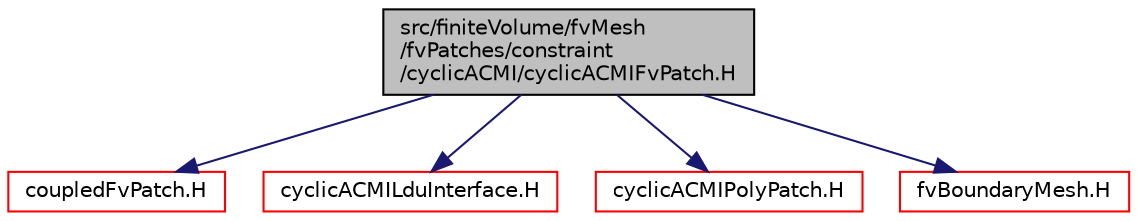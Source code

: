 digraph "src/finiteVolume/fvMesh/fvPatches/constraint/cyclicACMI/cyclicACMIFvPatch.H"
{
  bgcolor="transparent";
  edge [fontname="Helvetica",fontsize="10",labelfontname="Helvetica",labelfontsize="10"];
  node [fontname="Helvetica",fontsize="10",shape=record];
  Node0 [label="src/finiteVolume/fvMesh\l/fvPatches/constraint\l/cyclicACMI/cyclicACMIFvPatch.H",height=0.2,width=0.4,color="black", fillcolor="grey75", style="filled", fontcolor="black"];
  Node0 -> Node1 [color="midnightblue",fontsize="10",style="solid",fontname="Helvetica"];
  Node1 [label="coupledFvPatch.H",height=0.2,width=0.4,color="red",URL="$a03752.html"];
  Node0 -> Node178 [color="midnightblue",fontsize="10",style="solid",fontname="Helvetica"];
  Node178 [label="cyclicACMILduInterface.H",height=0.2,width=0.4,color="red",URL="$a08021.html"];
  Node0 -> Node219 [color="midnightblue",fontsize="10",style="solid",fontname="Helvetica"];
  Node219 [label="cyclicACMIPolyPatch.H",height=0.2,width=0.4,color="red",URL="$a08051.html"];
  Node0 -> Node233 [color="midnightblue",fontsize="10",style="solid",fontname="Helvetica"];
  Node233 [label="fvBoundaryMesh.H",height=0.2,width=0.4,color="red",URL="$a03713.html"];
}
